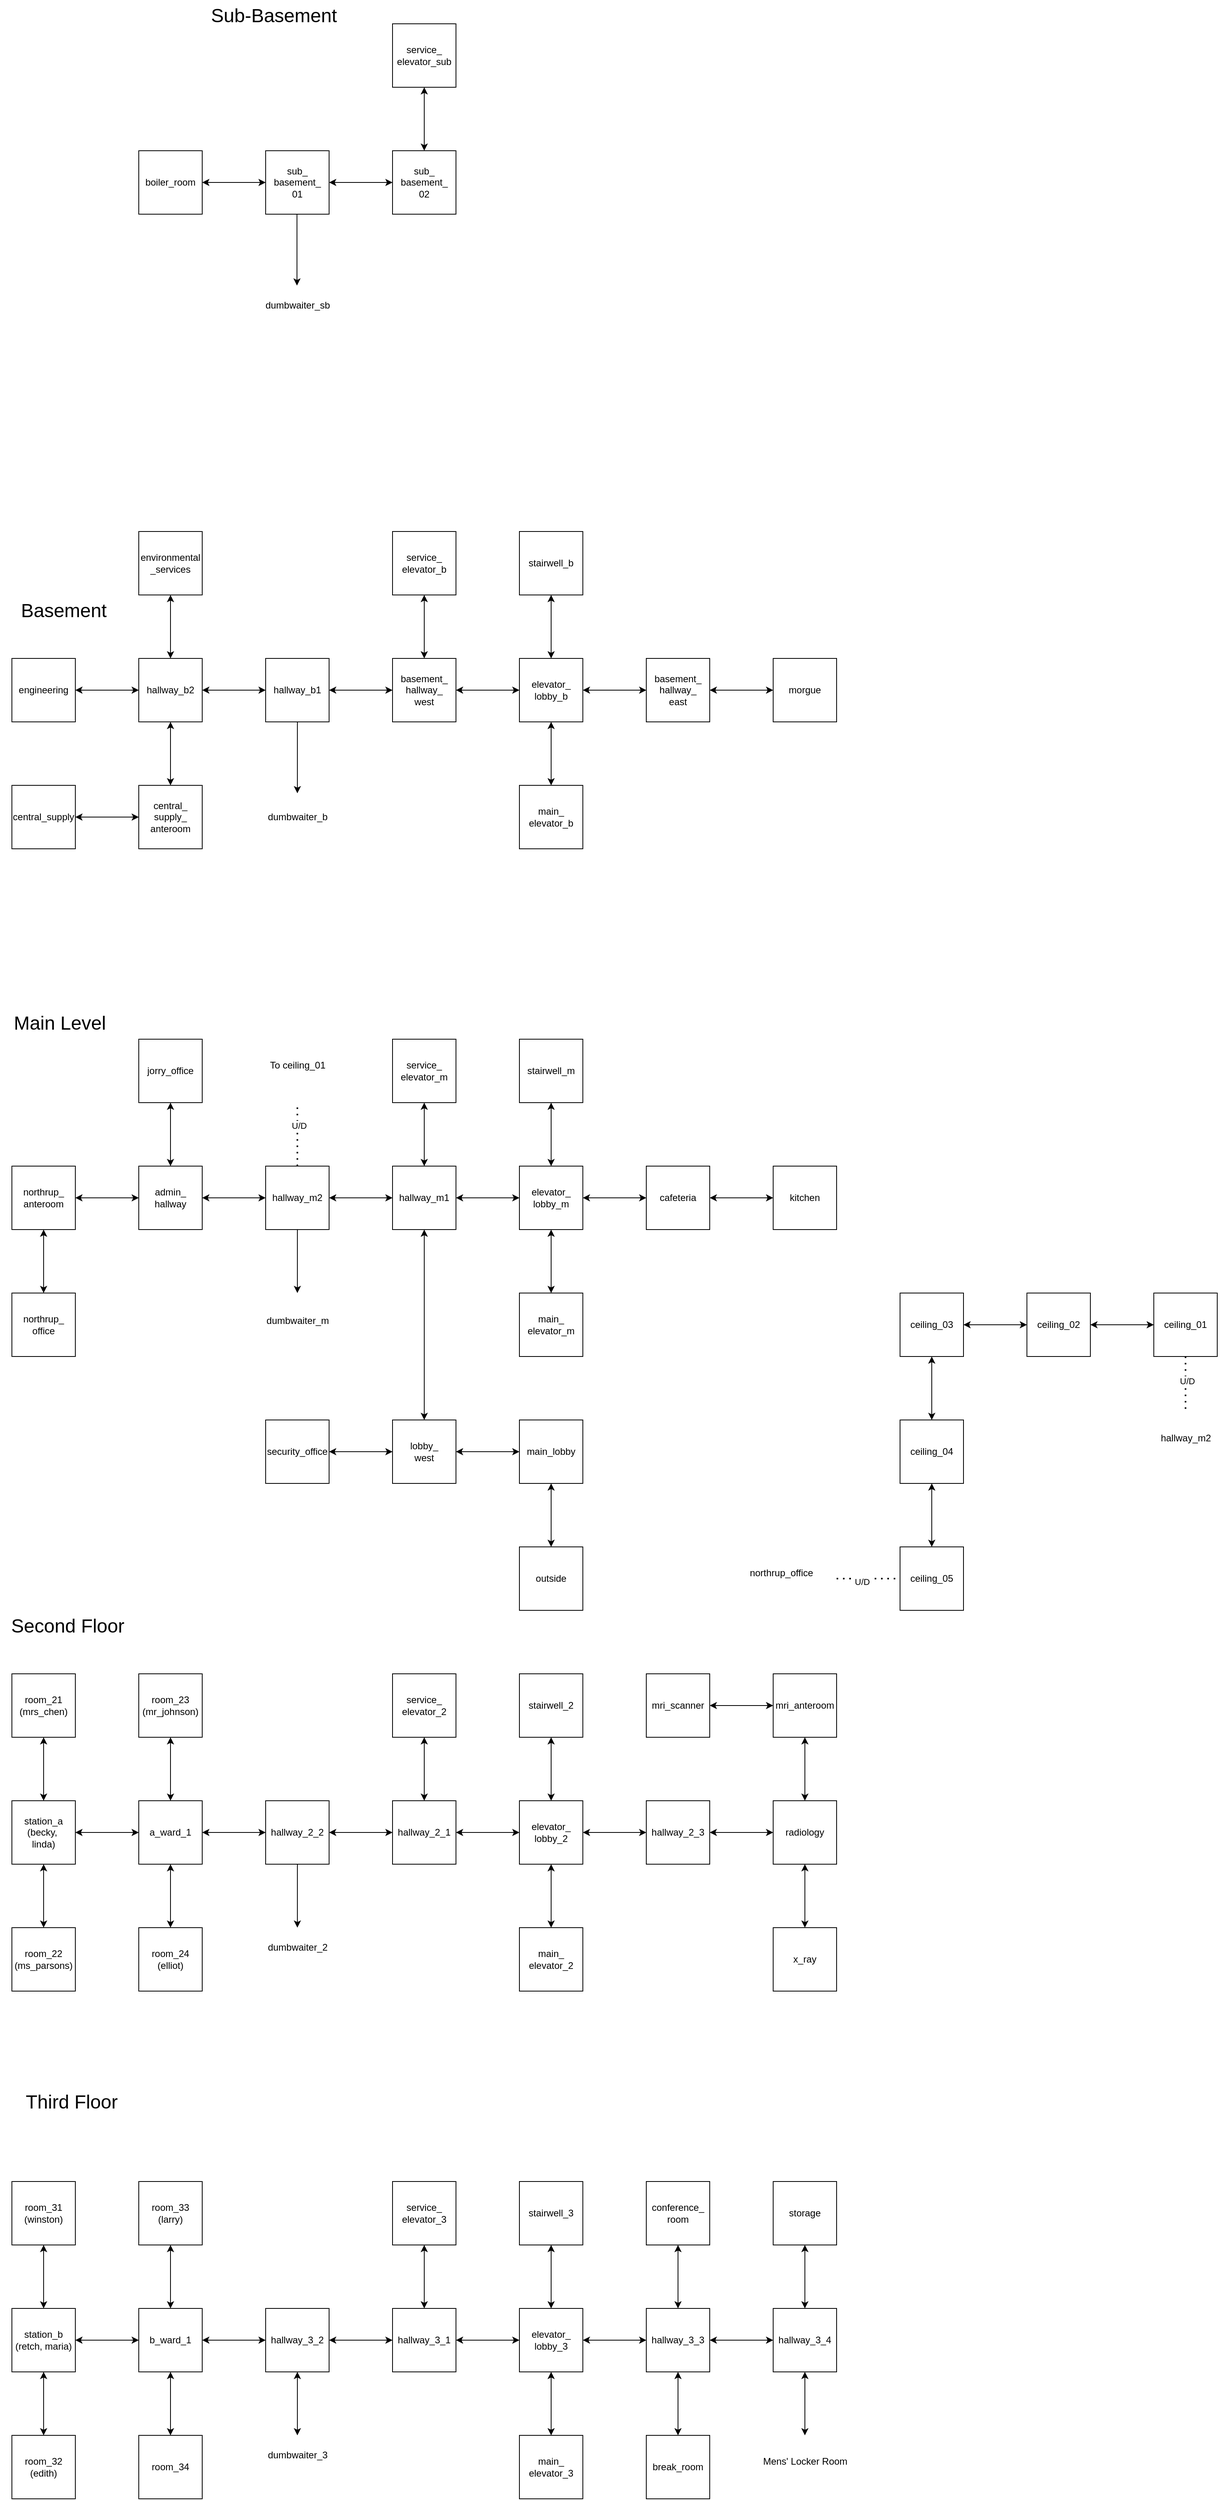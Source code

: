 <mxfile version="24.7.5">
  <diagram name="Page-1" id="ifslNYAoz_acobLtJExe">
    <mxGraphModel dx="2827" dy="3165" grid="1" gridSize="10" guides="1" tooltips="1" connect="1" arrows="1" fold="1" page="1" pageScale="1" pageWidth="1920" pageHeight="1200" math="0" shadow="0">
      <root>
        <mxCell id="0" />
        <mxCell id="1" parent="0" />
        <mxCell id="qfG-5sboeh_dWvt4FY1i-1" value="main_lobby" style="whiteSpace=wrap;html=1;aspect=fixed;" parent="1" vertex="1">
          <mxGeometry x="560" y="320" width="80" height="80" as="geometry" />
        </mxCell>
        <mxCell id="qfG-5sboeh_dWvt4FY1i-2" value="main_&lt;div&gt;elevator_m&lt;/div&gt;" style="whiteSpace=wrap;html=1;aspect=fixed;" parent="1" vertex="1">
          <mxGeometry x="560" y="160" width="80" height="80" as="geometry" />
        </mxCell>
        <mxCell id="qfG-5sboeh_dWvt4FY1i-6" value="lobby_&lt;div&gt;west&lt;/div&gt;" style="whiteSpace=wrap;html=1;aspect=fixed;" parent="1" vertex="1">
          <mxGeometry x="400" y="320" width="80" height="80" as="geometry" />
        </mxCell>
        <mxCell id="qfG-5sboeh_dWvt4FY1i-7" value="" style="endArrow=classic;startArrow=classic;html=1;rounded=0;exitX=1;exitY=0.5;exitDx=0;exitDy=0;entryX=0;entryY=0.5;entryDx=0;entryDy=0;" parent="1" source="qfG-5sboeh_dWvt4FY1i-6" target="qfG-5sboeh_dWvt4FY1i-1" edge="1">
          <mxGeometry width="50" height="50" relative="1" as="geometry">
            <mxPoint x="480" y="270" as="sourcePoint" />
            <mxPoint x="530" y="220" as="targetPoint" />
          </mxGeometry>
        </mxCell>
        <mxCell id="qfG-5sboeh_dWvt4FY1i-8" value="security_office" style="whiteSpace=wrap;html=1;aspect=fixed;" parent="1" vertex="1">
          <mxGeometry x="240" y="320" width="80" height="80" as="geometry" />
        </mxCell>
        <mxCell id="qfG-5sboeh_dWvt4FY1i-9" value="" style="endArrow=classic;startArrow=classic;html=1;rounded=0;exitX=1;exitY=0.5;exitDx=0;exitDy=0;entryX=0;entryY=0.5;entryDx=0;entryDy=0;" parent="1" source="qfG-5sboeh_dWvt4FY1i-8" target="qfG-5sboeh_dWvt4FY1i-6" edge="1">
          <mxGeometry width="50" height="50" relative="1" as="geometry">
            <mxPoint x="370" y="280" as="sourcePoint" />
            <mxPoint x="420" y="230" as="targetPoint" />
          </mxGeometry>
        </mxCell>
        <mxCell id="qfG-5sboeh_dWvt4FY1i-11" value="" style="endArrow=classic;startArrow=classic;html=1;rounded=0;entryX=0.5;entryY=1;entryDx=0;entryDy=0;exitX=0.5;exitY=0;exitDx=0;exitDy=0;" parent="1" source="qfG-5sboeh_dWvt4FY1i-6" edge="1">
          <mxGeometry width="50" height="50" relative="1" as="geometry">
            <mxPoint x="310" y="260" as="sourcePoint" />
            <mxPoint x="440" y="80" as="targetPoint" />
          </mxGeometry>
        </mxCell>
        <mxCell id="qfG-5sboeh_dWvt4FY1i-12" value="elevator_&lt;div&gt;lobby_m&lt;/div&gt;" style="whiteSpace=wrap;html=1;aspect=fixed;" parent="1" vertex="1">
          <mxGeometry x="560" width="80" height="80" as="geometry" />
        </mxCell>
        <mxCell id="qfG-5sboeh_dWvt4FY1i-13" value="" style="endArrow=classic;startArrow=classic;html=1;rounded=0;exitX=0.5;exitY=0;exitDx=0;exitDy=0;entryX=0.5;entryY=1;entryDx=0;entryDy=0;" parent="1" source="qfG-5sboeh_dWvt4FY1i-2" target="qfG-5sboeh_dWvt4FY1i-12" edge="1">
          <mxGeometry width="50" height="50" relative="1" as="geometry">
            <mxPoint x="710" y="130" as="sourcePoint" />
            <mxPoint x="760" y="80" as="targetPoint" />
          </mxGeometry>
        </mxCell>
        <mxCell id="qfG-5sboeh_dWvt4FY1i-14" value="" style="endArrow=classic;startArrow=classic;html=1;rounded=0;entryX=0;entryY=0.5;entryDx=0;entryDy=0;exitX=1;exitY=0.5;exitDx=0;exitDy=0;" parent="1" target="qfG-5sboeh_dWvt4FY1i-12" edge="1">
          <mxGeometry width="50" height="50" relative="1" as="geometry">
            <mxPoint x="480" y="40" as="sourcePoint" />
            <mxPoint x="530" y="100" as="targetPoint" />
          </mxGeometry>
        </mxCell>
        <mxCell id="qfG-5sboeh_dWvt4FY1i-15" value="hallway_m1" style="whiteSpace=wrap;html=1;aspect=fixed;" parent="1" vertex="1">
          <mxGeometry x="400" width="80" height="80" as="geometry" />
        </mxCell>
        <mxCell id="qfG-5sboeh_dWvt4FY1i-16" value="admin_&lt;div&gt;hallway&lt;/div&gt;" style="whiteSpace=wrap;html=1;aspect=fixed;" parent="1" vertex="1">
          <mxGeometry x="80" width="80" height="80" as="geometry" />
        </mxCell>
        <mxCell id="qfG-5sboeh_dWvt4FY1i-17" value="cafeteria" style="whiteSpace=wrap;html=1;aspect=fixed;" parent="1" vertex="1">
          <mxGeometry x="720" width="80" height="80" as="geometry" />
        </mxCell>
        <mxCell id="qfG-5sboeh_dWvt4FY1i-18" value="kitchen" style="whiteSpace=wrap;html=1;aspect=fixed;" parent="1" vertex="1">
          <mxGeometry x="880" width="80" height="80" as="geometry" />
        </mxCell>
        <mxCell id="qfG-5sboeh_dWvt4FY1i-19" value="service_&lt;div&gt;elevator_m&lt;/div&gt;" style="whiteSpace=wrap;html=1;aspect=fixed;" parent="1" vertex="1">
          <mxGeometry x="400" y="-160" width="80" height="80" as="geometry" />
        </mxCell>
        <mxCell id="qfG-5sboeh_dWvt4FY1i-20" value="" style="endArrow=classic;startArrow=classic;html=1;rounded=0;entryX=0.5;entryY=1;entryDx=0;entryDy=0;exitX=0.5;exitY=0;exitDx=0;exitDy=0;" parent="1" source="qfG-5sboeh_dWvt4FY1i-15" target="qfG-5sboeh_dWvt4FY1i-19" edge="1">
          <mxGeometry width="50" height="50" relative="1" as="geometry">
            <mxPoint x="370" as="sourcePoint" />
            <mxPoint x="420" y="-50" as="targetPoint" />
          </mxGeometry>
        </mxCell>
        <mxCell id="qfG-5sboeh_dWvt4FY1i-21" value="" style="endArrow=classic;startArrow=classic;html=1;rounded=0;exitX=1;exitY=0.5;exitDx=0;exitDy=0;entryX=0;entryY=0.5;entryDx=0;entryDy=0;" parent="1" source="qfG-5sboeh_dWvt4FY1i-12" target="qfG-5sboeh_dWvt4FY1i-17" edge="1">
          <mxGeometry width="50" height="50" relative="1" as="geometry">
            <mxPoint x="670" y="-40" as="sourcePoint" />
            <mxPoint x="720" y="-90" as="targetPoint" />
          </mxGeometry>
        </mxCell>
        <mxCell id="qfG-5sboeh_dWvt4FY1i-22" value="" style="endArrow=classic;startArrow=classic;html=1;rounded=0;exitX=1;exitY=0.5;exitDx=0;exitDy=0;entryX=0;entryY=0.5;entryDx=0;entryDy=0;" parent="1" source="qfG-5sboeh_dWvt4FY1i-17" target="qfG-5sboeh_dWvt4FY1i-18" edge="1">
          <mxGeometry width="50" height="50" relative="1" as="geometry">
            <mxPoint x="870" y="-50" as="sourcePoint" />
            <mxPoint x="920" y="-100" as="targetPoint" />
          </mxGeometry>
        </mxCell>
        <mxCell id="qfG-5sboeh_dWvt4FY1i-24" value="northrup_&lt;div&gt;office&lt;/div&gt;" style="whiteSpace=wrap;html=1;aspect=fixed;" parent="1" vertex="1">
          <mxGeometry x="-80" y="160" width="80" height="80" as="geometry" />
        </mxCell>
        <mxCell id="qfG-5sboeh_dWvt4FY1i-27" value="jorry_office" style="whiteSpace=wrap;html=1;aspect=fixed;" parent="1" vertex="1">
          <mxGeometry x="80" y="-160" width="80" height="80" as="geometry" />
        </mxCell>
        <mxCell id="qfG-5sboeh_dWvt4FY1i-28" value="" style="endArrow=classic;startArrow=classic;html=1;rounded=0;entryX=0.5;entryY=1;entryDx=0;entryDy=0;exitX=0.5;exitY=0;exitDx=0;exitDy=0;" parent="1" source="qfG-5sboeh_dWvt4FY1i-16" target="qfG-5sboeh_dWvt4FY1i-27" edge="1">
          <mxGeometry width="50" height="50" relative="1" as="geometry">
            <mxPoint x="30" as="sourcePoint" />
            <mxPoint x="80" y="-50" as="targetPoint" />
          </mxGeometry>
        </mxCell>
        <mxCell id="qfG-5sboeh_dWvt4FY1i-29" value="stairwell_m" style="whiteSpace=wrap;html=1;aspect=fixed;" parent="1" vertex="1">
          <mxGeometry x="560" y="-160" width="80" height="80" as="geometry" />
        </mxCell>
        <mxCell id="qfG-5sboeh_dWvt4FY1i-30" value="" style="endArrow=classic;startArrow=classic;html=1;rounded=0;exitX=0.5;exitY=0;exitDx=0;exitDy=0;entryX=0.5;entryY=1;entryDx=0;entryDy=0;" parent="1" source="qfG-5sboeh_dWvt4FY1i-12" target="qfG-5sboeh_dWvt4FY1i-29" edge="1">
          <mxGeometry width="50" height="50" relative="1" as="geometry">
            <mxPoint x="650" y="-40" as="sourcePoint" />
            <mxPoint x="700" y="-90" as="targetPoint" />
          </mxGeometry>
        </mxCell>
        <mxCell id="qfG-5sboeh_dWvt4FY1i-31" value="&lt;font style=&quot;font-size: 24px;&quot;&gt;Main Level&lt;/font&gt;" style="text;html=1;align=center;verticalAlign=middle;resizable=0;points=[];autosize=1;strokeColor=none;fillColor=none;" parent="1" vertex="1">
          <mxGeometry x="-90" y="-200" width="140" height="40" as="geometry" />
        </mxCell>
        <mxCell id="tPwMybB11Bxk-xAltd_m-1" value="main_&lt;div&gt;elevator_b&lt;/div&gt;" style="whiteSpace=wrap;html=1;aspect=fixed;" parent="1" vertex="1">
          <mxGeometry x="560" y="-480" width="80" height="80" as="geometry" />
        </mxCell>
        <mxCell id="tPwMybB11Bxk-xAltd_m-2" value="elevator_&lt;div&gt;lobby_b&lt;/div&gt;" style="whiteSpace=wrap;html=1;aspect=fixed;" parent="1" vertex="1">
          <mxGeometry x="560" y="-640" width="80" height="80" as="geometry" />
        </mxCell>
        <mxCell id="tPwMybB11Bxk-xAltd_m-3" value="" style="endArrow=classic;startArrow=classic;html=1;rounded=0;exitX=0.5;exitY=0;exitDx=0;exitDy=0;entryX=0.5;entryY=1;entryDx=0;entryDy=0;" parent="1" source="tPwMybB11Bxk-xAltd_m-1" target="tPwMybB11Bxk-xAltd_m-2" edge="1">
          <mxGeometry width="50" height="50" relative="1" as="geometry">
            <mxPoint x="720" y="-470" as="sourcePoint" />
            <mxPoint x="770" y="-520" as="targetPoint" />
          </mxGeometry>
        </mxCell>
        <mxCell id="tPwMybB11Bxk-xAltd_m-4" value="basement_&lt;div&gt;hallway_&lt;/div&gt;&lt;div&gt;east&lt;/div&gt;" style="whiteSpace=wrap;html=1;aspect=fixed;" parent="1" vertex="1">
          <mxGeometry x="720" y="-640" width="80" height="80" as="geometry" />
        </mxCell>
        <mxCell id="tPwMybB11Bxk-xAltd_m-5" value="basement_&lt;div&gt;hallway_&lt;/div&gt;&lt;div&gt;west&lt;/div&gt;" style="whiteSpace=wrap;html=1;aspect=fixed;" parent="1" vertex="1">
          <mxGeometry x="400" y="-640" width="80" height="80" as="geometry" />
        </mxCell>
        <mxCell id="tPwMybB11Bxk-xAltd_m-6" value="service_&lt;div&gt;elevator_b&lt;/div&gt;" style="whiteSpace=wrap;html=1;aspect=fixed;" parent="1" vertex="1">
          <mxGeometry x="400" y="-800" width="80" height="80" as="geometry" />
        </mxCell>
        <mxCell id="tPwMybB11Bxk-xAltd_m-7" value="" style="endArrow=classic;startArrow=classic;html=1;rounded=0;exitX=1;exitY=0.5;exitDx=0;exitDy=0;entryX=0;entryY=0.5;entryDx=0;entryDy=0;" parent="1" source="tPwMybB11Bxk-xAltd_m-2" target="tPwMybB11Bxk-xAltd_m-4" edge="1">
          <mxGeometry width="50" height="50" relative="1" as="geometry">
            <mxPoint x="720" y="-670" as="sourcePoint" />
            <mxPoint x="770" y="-720" as="targetPoint" />
          </mxGeometry>
        </mxCell>
        <mxCell id="tPwMybB11Bxk-xAltd_m-8" value="" style="endArrow=classic;startArrow=classic;html=1;rounded=0;entryX=0;entryY=0.5;entryDx=0;entryDy=0;exitX=1;exitY=0.5;exitDx=0;exitDy=0;" parent="1" source="tPwMybB11Bxk-xAltd_m-5" target="tPwMybB11Bxk-xAltd_m-2" edge="1">
          <mxGeometry width="50" height="50" relative="1" as="geometry">
            <mxPoint x="470" y="-490" as="sourcePoint" />
            <mxPoint x="520" y="-540" as="targetPoint" />
          </mxGeometry>
        </mxCell>
        <mxCell id="tPwMybB11Bxk-xAltd_m-9" value="" style="endArrow=classic;startArrow=classic;html=1;rounded=0;entryX=0.5;entryY=1;entryDx=0;entryDy=0;exitX=0.5;exitY=0;exitDx=0;exitDy=0;" parent="1" source="tPwMybB11Bxk-xAltd_m-5" target="tPwMybB11Bxk-xAltd_m-6" edge="1">
          <mxGeometry width="50" height="50" relative="1" as="geometry">
            <mxPoint x="350" y="-630" as="sourcePoint" />
            <mxPoint x="400" y="-680" as="targetPoint" />
          </mxGeometry>
        </mxCell>
        <mxCell id="tPwMybB11Bxk-xAltd_m-12" value="hallway_b2" style="whiteSpace=wrap;html=1;aspect=fixed;" parent="1" vertex="1">
          <mxGeometry x="80" y="-640" width="80" height="80" as="geometry" />
        </mxCell>
        <mxCell id="tPwMybB11Bxk-xAltd_m-15" value="engineering" style="whiteSpace=wrap;html=1;aspect=fixed;" parent="1" vertex="1">
          <mxGeometry x="-80" y="-640" width="80" height="80" as="geometry" />
        </mxCell>
        <mxCell id="tPwMybB11Bxk-xAltd_m-17" value="stairwell_b" style="whiteSpace=wrap;html=1;aspect=fixed;" parent="1" vertex="1">
          <mxGeometry x="560" y="-800" width="80" height="80" as="geometry" />
        </mxCell>
        <mxCell id="tPwMybB11Bxk-xAltd_m-18" value="" style="endArrow=classic;startArrow=classic;html=1;rounded=0;exitX=0.5;exitY=0;exitDx=0;exitDy=0;entryX=0.5;entryY=1;entryDx=0;entryDy=0;" parent="1" source="tPwMybB11Bxk-xAltd_m-2" target="tPwMybB11Bxk-xAltd_m-17" edge="1">
          <mxGeometry width="50" height="50" relative="1" as="geometry">
            <mxPoint x="680" y="-670" as="sourcePoint" />
            <mxPoint x="730" y="-720" as="targetPoint" />
          </mxGeometry>
        </mxCell>
        <mxCell id="tPwMybB11Bxk-xAltd_m-19" value="hallway_m2" style="whiteSpace=wrap;html=1;aspect=fixed;" parent="1" vertex="1">
          <mxGeometry x="240" width="80" height="80" as="geometry" />
        </mxCell>
        <mxCell id="tPwMybB11Bxk-xAltd_m-20" value="" style="endArrow=classic;startArrow=classic;html=1;rounded=0;exitX=1;exitY=0.5;exitDx=0;exitDy=0;entryX=0;entryY=0.5;entryDx=0;entryDy=0;" parent="1" source="qfG-5sboeh_dWvt4FY1i-16" target="tPwMybB11Bxk-xAltd_m-19" edge="1">
          <mxGeometry width="50" height="50" relative="1" as="geometry">
            <mxPoint x="220" y="-110" as="sourcePoint" />
            <mxPoint x="270" y="-160" as="targetPoint" />
          </mxGeometry>
        </mxCell>
        <mxCell id="tPwMybB11Bxk-xAltd_m-21" value="" style="endArrow=classic;startArrow=classic;html=1;rounded=0;exitX=1;exitY=0.5;exitDx=0;exitDy=0;entryX=0;entryY=0.5;entryDx=0;entryDy=0;" parent="1" source="tPwMybB11Bxk-xAltd_m-19" target="qfG-5sboeh_dWvt4FY1i-15" edge="1">
          <mxGeometry width="50" height="50" relative="1" as="geometry">
            <mxPoint x="330" y="-230" as="sourcePoint" />
            <mxPoint x="380" y="-280" as="targetPoint" />
          </mxGeometry>
        </mxCell>
        <mxCell id="tPwMybB11Bxk-xAltd_m-23" value="hallway_b1" style="whiteSpace=wrap;html=1;aspect=fixed;" parent="1" vertex="1">
          <mxGeometry x="240" y="-640" width="80" height="80" as="geometry" />
        </mxCell>
        <mxCell id="tPwMybB11Bxk-xAltd_m-24" value="" style="endArrow=classic;startArrow=classic;html=1;rounded=0;entryX=0;entryY=0.5;entryDx=0;entryDy=0;exitX=1;exitY=0.5;exitDx=0;exitDy=0;" parent="1" source="tPwMybB11Bxk-xAltd_m-23" target="tPwMybB11Bxk-xAltd_m-5" edge="1">
          <mxGeometry width="50" height="50" relative="1" as="geometry">
            <mxPoint x="320" y="-460" as="sourcePoint" />
            <mxPoint x="370" y="-510" as="targetPoint" />
          </mxGeometry>
        </mxCell>
        <mxCell id="tPwMybB11Bxk-xAltd_m-25" value="" style="endArrow=classic;startArrow=classic;html=1;rounded=0;exitX=1;exitY=0.5;exitDx=0;exitDy=0;entryX=0;entryY=0.5;entryDx=0;entryDy=0;" parent="1" source="tPwMybB11Bxk-xAltd_m-12" target="tPwMybB11Bxk-xAltd_m-23" edge="1">
          <mxGeometry width="50" height="50" relative="1" as="geometry">
            <mxPoint x="210" y="-680" as="sourcePoint" />
            <mxPoint x="260" y="-730" as="targetPoint" />
          </mxGeometry>
        </mxCell>
        <mxCell id="tPwMybB11Bxk-xAltd_m-27" value="dumbwaiter_m" style="text;html=1;align=center;verticalAlign=middle;resizable=0;points=[];autosize=1;strokeColor=none;fillColor=none;" parent="1" vertex="1">
          <mxGeometry x="225" y="180" width="110" height="30" as="geometry" />
        </mxCell>
        <mxCell id="tPwMybB11Bxk-xAltd_m-29" value="dumbwaiter_b" style="text;html=1;align=center;verticalAlign=middle;resizable=0;points=[];autosize=1;strokeColor=none;fillColor=none;" parent="1" vertex="1">
          <mxGeometry x="225" y="-455" width="110" height="30" as="geometry" />
        </mxCell>
        <mxCell id="tPwMybB11Bxk-xAltd_m-30" value="morgue" style="whiteSpace=wrap;html=1;aspect=fixed;" parent="1" vertex="1">
          <mxGeometry x="880" y="-640" width="80" height="80" as="geometry" />
        </mxCell>
        <mxCell id="tPwMybB11Bxk-xAltd_m-31" value="" style="endArrow=classic;startArrow=classic;html=1;rounded=0;exitX=1;exitY=0.5;exitDx=0;exitDy=0;entryX=0;entryY=0.5;entryDx=0;entryDy=0;" parent="1" source="tPwMybB11Bxk-xAltd_m-4" target="tPwMybB11Bxk-xAltd_m-30" edge="1">
          <mxGeometry width="50" height="50" relative="1" as="geometry">
            <mxPoint x="890" y="-740" as="sourcePoint" />
            <mxPoint x="870" y="-600" as="targetPoint" />
          </mxGeometry>
        </mxCell>
        <mxCell id="tPwMybB11Bxk-xAltd_m-32" value="&lt;font style=&quot;font-size: 24px;&quot;&gt;Basement&lt;/font&gt;" style="text;html=1;align=center;verticalAlign=middle;resizable=0;points=[];autosize=1;strokeColor=none;fillColor=none;" parent="1" vertex="1">
          <mxGeometry x="-80" y="-720" width="130" height="40" as="geometry" />
        </mxCell>
        <mxCell id="tPwMybB11Bxk-xAltd_m-33" value="main_&lt;div&gt;elevator_2&lt;/div&gt;" style="whiteSpace=wrap;html=1;aspect=fixed;" parent="1" vertex="1">
          <mxGeometry x="560" y="960" width="80" height="80" as="geometry" />
        </mxCell>
        <mxCell id="tPwMybB11Bxk-xAltd_m-34" value="elevator_&lt;div&gt;lobby_2&lt;/div&gt;" style="whiteSpace=wrap;html=1;aspect=fixed;" parent="1" vertex="1">
          <mxGeometry x="560" y="800" width="80" height="80" as="geometry" />
        </mxCell>
        <mxCell id="tPwMybB11Bxk-xAltd_m-35" value="" style="endArrow=classic;startArrow=classic;html=1;rounded=0;exitX=0.5;exitY=0;exitDx=0;exitDy=0;entryX=0.5;entryY=1;entryDx=0;entryDy=0;" parent="1" source="tPwMybB11Bxk-xAltd_m-33" target="tPwMybB11Bxk-xAltd_m-34" edge="1">
          <mxGeometry width="50" height="50" relative="1" as="geometry">
            <mxPoint x="720" y="970" as="sourcePoint" />
            <mxPoint x="770" y="920" as="targetPoint" />
          </mxGeometry>
        </mxCell>
        <mxCell id="tPwMybB11Bxk-xAltd_m-36" value="stairwell_2" style="whiteSpace=wrap;html=1;aspect=fixed;" parent="1" vertex="1">
          <mxGeometry x="560" y="640" width="80" height="80" as="geometry" />
        </mxCell>
        <mxCell id="tPwMybB11Bxk-xAltd_m-37" value="" style="endArrow=classic;startArrow=classic;html=1;rounded=0;exitX=0.5;exitY=0;exitDx=0;exitDy=0;entryX=0.5;entryY=1;entryDx=0;entryDy=0;" parent="1" source="tPwMybB11Bxk-xAltd_m-34" target="tPwMybB11Bxk-xAltd_m-36" edge="1">
          <mxGeometry width="50" height="50" relative="1" as="geometry">
            <mxPoint x="680" y="770" as="sourcePoint" />
            <mxPoint x="730" y="720" as="targetPoint" />
          </mxGeometry>
        </mxCell>
        <mxCell id="tPwMybB11Bxk-xAltd_m-38" value="hallway_2_1" style="whiteSpace=wrap;html=1;aspect=fixed;" parent="1" vertex="1">
          <mxGeometry x="400" y="800" width="80" height="80" as="geometry" />
        </mxCell>
        <mxCell id="tPwMybB11Bxk-xAltd_m-39" value="service_&lt;div&gt;elevator_2&lt;/div&gt;" style="whiteSpace=wrap;html=1;aspect=fixed;" parent="1" vertex="1">
          <mxGeometry x="400" y="640" width="80" height="80" as="geometry" />
        </mxCell>
        <mxCell id="tPwMybB11Bxk-xAltd_m-40" value="" style="endArrow=classic;startArrow=classic;html=1;rounded=0;entryX=0;entryY=0.5;entryDx=0;entryDy=0;exitX=1;exitY=0.5;exitDx=0;exitDy=0;" parent="1" source="tPwMybB11Bxk-xAltd_m-38" target="tPwMybB11Bxk-xAltd_m-34" edge="1">
          <mxGeometry width="50" height="50" relative="1" as="geometry">
            <mxPoint x="450" y="970" as="sourcePoint" />
            <mxPoint x="500" y="920" as="targetPoint" />
          </mxGeometry>
        </mxCell>
        <mxCell id="tPwMybB11Bxk-xAltd_m-41" value="" style="endArrow=classic;startArrow=classic;html=1;rounded=0;entryX=0.5;entryY=1;entryDx=0;entryDy=0;exitX=0.5;exitY=0;exitDx=0;exitDy=0;" parent="1" source="tPwMybB11Bxk-xAltd_m-38" target="tPwMybB11Bxk-xAltd_m-39" edge="1">
          <mxGeometry width="50" height="50" relative="1" as="geometry">
            <mxPoint x="310" y="830" as="sourcePoint" />
            <mxPoint x="360" y="780" as="targetPoint" />
          </mxGeometry>
        </mxCell>
        <mxCell id="tPwMybB11Bxk-xAltd_m-42" value="hallway_2_2" style="whiteSpace=wrap;html=1;aspect=fixed;" parent="1" vertex="1">
          <mxGeometry x="240" y="800" width="80" height="80" as="geometry" />
        </mxCell>
        <mxCell id="tPwMybB11Bxk-xAltd_m-43" value="" style="endArrow=classic;startArrow=classic;html=1;rounded=0;exitX=1;exitY=0.5;exitDx=0;exitDy=0;entryX=0;entryY=0.5;entryDx=0;entryDy=0;" parent="1" source="tPwMybB11Bxk-xAltd_m-42" target="tPwMybB11Bxk-xAltd_m-38" edge="1">
          <mxGeometry width="50" height="50" relative="1" as="geometry">
            <mxPoint x="290" y="690" as="sourcePoint" />
            <mxPoint x="340" y="640" as="targetPoint" />
          </mxGeometry>
        </mxCell>
        <mxCell id="tPwMybB11Bxk-xAltd_m-44" value="dumbwaiter_2" style="text;html=1;align=center;verticalAlign=middle;resizable=0;points=[];autosize=1;strokeColor=none;fillColor=none;" parent="1" vertex="1">
          <mxGeometry x="225" y="970" width="110" height="30" as="geometry" />
        </mxCell>
        <mxCell id="tPwMybB11Bxk-xAltd_m-47" value="&lt;font style=&quot;font-size: 24px;&quot;&gt;Second Floor&lt;/font&gt;" style="text;html=1;align=center;verticalAlign=middle;resizable=0;points=[];autosize=1;strokeColor=none;fillColor=none;" parent="1" vertex="1">
          <mxGeometry x="-95" y="560" width="170" height="40" as="geometry" />
        </mxCell>
        <mxCell id="tPwMybB11Bxk-xAltd_m-48" value="main_&lt;div&gt;elevator_3&lt;/div&gt;" style="whiteSpace=wrap;html=1;aspect=fixed;" parent="1" vertex="1">
          <mxGeometry x="560" y="1600" width="80" height="80" as="geometry" />
        </mxCell>
        <mxCell id="tPwMybB11Bxk-xAltd_m-49" value="elevator_&lt;div&gt;lobby_3&lt;/div&gt;" style="whiteSpace=wrap;html=1;aspect=fixed;" parent="1" vertex="1">
          <mxGeometry x="560" y="1440" width="80" height="80" as="geometry" />
        </mxCell>
        <mxCell id="tPwMybB11Bxk-xAltd_m-50" value="" style="endArrow=classic;startArrow=classic;html=1;rounded=0;exitX=0.5;exitY=0;exitDx=0;exitDy=0;entryX=0.5;entryY=1;entryDx=0;entryDy=0;" parent="1" source="tPwMybB11Bxk-xAltd_m-48" target="tPwMybB11Bxk-xAltd_m-49" edge="1">
          <mxGeometry width="50" height="50" relative="1" as="geometry">
            <mxPoint x="720" y="1610" as="sourcePoint" />
            <mxPoint x="770" y="1560" as="targetPoint" />
          </mxGeometry>
        </mxCell>
        <mxCell id="tPwMybB11Bxk-xAltd_m-51" value="stairwell_3" style="whiteSpace=wrap;html=1;aspect=fixed;" parent="1" vertex="1">
          <mxGeometry x="560" y="1280" width="80" height="80" as="geometry" />
        </mxCell>
        <mxCell id="tPwMybB11Bxk-xAltd_m-52" value="" style="endArrow=classic;startArrow=classic;html=1;rounded=0;exitX=0.5;exitY=0;exitDx=0;exitDy=0;entryX=0.5;entryY=1;entryDx=0;entryDy=0;" parent="1" source="tPwMybB11Bxk-xAltd_m-49" target="tPwMybB11Bxk-xAltd_m-51" edge="1">
          <mxGeometry width="50" height="50" relative="1" as="geometry">
            <mxPoint x="680" y="1410" as="sourcePoint" />
            <mxPoint x="730" y="1360" as="targetPoint" />
          </mxGeometry>
        </mxCell>
        <mxCell id="tPwMybB11Bxk-xAltd_m-53" value="hallway_3_1" style="whiteSpace=wrap;html=1;aspect=fixed;" parent="1" vertex="1">
          <mxGeometry x="400" y="1440" width="80" height="80" as="geometry" />
        </mxCell>
        <mxCell id="tPwMybB11Bxk-xAltd_m-54" value="service_&lt;div&gt;elevator_3&lt;/div&gt;" style="whiteSpace=wrap;html=1;aspect=fixed;" parent="1" vertex="1">
          <mxGeometry x="400" y="1280" width="80" height="80" as="geometry" />
        </mxCell>
        <mxCell id="tPwMybB11Bxk-xAltd_m-55" value="" style="endArrow=classic;startArrow=classic;html=1;rounded=0;entryX=0;entryY=0.5;entryDx=0;entryDy=0;exitX=1;exitY=0.5;exitDx=0;exitDy=0;" parent="1" source="tPwMybB11Bxk-xAltd_m-53" target="tPwMybB11Bxk-xAltd_m-49" edge="1">
          <mxGeometry width="50" height="50" relative="1" as="geometry">
            <mxPoint x="450" y="1610" as="sourcePoint" />
            <mxPoint x="500" y="1560" as="targetPoint" />
          </mxGeometry>
        </mxCell>
        <mxCell id="tPwMybB11Bxk-xAltd_m-56" value="" style="endArrow=classic;startArrow=classic;html=1;rounded=0;entryX=0.5;entryY=1;entryDx=0;entryDy=0;exitX=0.5;exitY=0;exitDx=0;exitDy=0;" parent="1" source="tPwMybB11Bxk-xAltd_m-53" target="tPwMybB11Bxk-xAltd_m-54" edge="1">
          <mxGeometry width="50" height="50" relative="1" as="geometry">
            <mxPoint x="310" y="1470" as="sourcePoint" />
            <mxPoint x="360" y="1420" as="targetPoint" />
          </mxGeometry>
        </mxCell>
        <mxCell id="tPwMybB11Bxk-xAltd_m-57" value="hallway_3_2" style="whiteSpace=wrap;html=1;aspect=fixed;" parent="1" vertex="1">
          <mxGeometry x="240" y="1440" width="80" height="80" as="geometry" />
        </mxCell>
        <mxCell id="tPwMybB11Bxk-xAltd_m-58" value="" style="endArrow=classic;startArrow=classic;html=1;rounded=0;exitX=1;exitY=0.5;exitDx=0;exitDy=0;entryX=0;entryY=0.5;entryDx=0;entryDy=0;" parent="1" source="tPwMybB11Bxk-xAltd_m-57" target="tPwMybB11Bxk-xAltd_m-53" edge="1">
          <mxGeometry width="50" height="50" relative="1" as="geometry">
            <mxPoint x="290" y="1330" as="sourcePoint" />
            <mxPoint x="340" y="1280" as="targetPoint" />
          </mxGeometry>
        </mxCell>
        <mxCell id="tPwMybB11Bxk-xAltd_m-61" value="&lt;font style=&quot;font-size: 24px;&quot;&gt;Third Floor&lt;/font&gt;" style="text;html=1;align=center;verticalAlign=middle;resizable=0;points=[];autosize=1;strokeColor=none;fillColor=none;" parent="1" vertex="1">
          <mxGeometry x="-75" y="1160" width="140" height="40" as="geometry" />
        </mxCell>
        <mxCell id="asU1JeA8CYxMuC0H8y0G-1" value="" style="endArrow=classic;html=1;rounded=0;exitX=0.5;exitY=1;exitDx=0;exitDy=0;" parent="1" source="tPwMybB11Bxk-xAltd_m-23" edge="1">
          <mxGeometry width="50" height="50" relative="1" as="geometry">
            <mxPoint x="300" y="-480" as="sourcePoint" />
            <mxPoint x="280" y="-470" as="targetPoint" />
          </mxGeometry>
        </mxCell>
        <mxCell id="asU1JeA8CYxMuC0H8y0G-2" value="" style="endArrow=classic;html=1;rounded=0;exitX=0.5;exitY=1;exitDx=0;exitDy=0;" parent="1" source="tPwMybB11Bxk-xAltd_m-19" edge="1">
          <mxGeometry width="50" height="50" relative="1" as="geometry">
            <mxPoint x="290" y="140" as="sourcePoint" />
            <mxPoint x="280" y="160" as="targetPoint" />
          </mxGeometry>
        </mxCell>
        <mxCell id="asU1JeA8CYxMuC0H8y0G-3" value="" style="endArrow=classic;html=1;rounded=0;exitX=0.5;exitY=1;exitDx=0;exitDy=0;" parent="1" source="tPwMybB11Bxk-xAltd_m-42" edge="1">
          <mxGeometry width="50" height="50" relative="1" as="geometry">
            <mxPoint x="330" y="950" as="sourcePoint" />
            <mxPoint x="280" y="960" as="targetPoint" />
          </mxGeometry>
        </mxCell>
        <mxCell id="asU1JeA8CYxMuC0H8y0G-6" value="sub_&lt;div&gt;basement_&lt;/div&gt;&lt;div&gt;01&lt;/div&gt;" style="whiteSpace=wrap;html=1;aspect=fixed;" parent="1" vertex="1">
          <mxGeometry x="240" y="-1280" width="80" height="80" as="geometry" />
        </mxCell>
        <mxCell id="asU1JeA8CYxMuC0H8y0G-9" value="central_&lt;div&gt;supply_&lt;/div&gt;&lt;div&gt;anteroom&lt;/div&gt;" style="whiteSpace=wrap;html=1;aspect=fixed;" parent="1" vertex="1">
          <mxGeometry x="80" y="-480" width="80" height="80" as="geometry" />
        </mxCell>
        <mxCell id="asU1JeA8CYxMuC0H8y0G-11" value="central_supply" style="whiteSpace=wrap;html=1;aspect=fixed;" parent="1" vertex="1">
          <mxGeometry x="-80" y="-480" width="80" height="80" as="geometry" />
        </mxCell>
        <mxCell id="asU1JeA8CYxMuC0H8y0G-12" value="sub_&lt;div&gt;basement_&lt;/div&gt;&lt;div&gt;02&lt;/div&gt;" style="whiteSpace=wrap;html=1;aspect=fixed;" parent="1" vertex="1">
          <mxGeometry x="400" y="-1280" width="80" height="80" as="geometry" />
        </mxCell>
        <mxCell id="asU1JeA8CYxMuC0H8y0G-14" value="service_&lt;div&gt;elevator_sub&lt;/div&gt;" style="whiteSpace=wrap;html=1;aspect=fixed;" parent="1" vertex="1">
          <mxGeometry x="400" y="-1440" width="80" height="80" as="geometry" />
        </mxCell>
        <mxCell id="asU1JeA8CYxMuC0H8y0G-15" value="" style="endArrow=classic;startArrow=classic;html=1;rounded=0;exitX=0.5;exitY=0;exitDx=0;exitDy=0;entryX=0.5;entryY=1;entryDx=0;entryDy=0;" parent="1" source="asU1JeA8CYxMuC0H8y0G-12" target="asU1JeA8CYxMuC0H8y0G-14" edge="1">
          <mxGeometry width="50" height="50" relative="1" as="geometry">
            <mxPoint x="490" y="-1300" as="sourcePoint" />
            <mxPoint x="540" y="-1350" as="targetPoint" />
          </mxGeometry>
        </mxCell>
        <mxCell id="asU1JeA8CYxMuC0H8y0G-20" value="&lt;font style=&quot;font-size: 24px;&quot;&gt;Sub-Basement&lt;/font&gt;" style="text;html=1;align=center;verticalAlign=middle;resizable=0;points=[];autosize=1;strokeColor=none;fillColor=none;" parent="1" vertex="1">
          <mxGeometry x="160" y="-1470" width="180" height="40" as="geometry" />
        </mxCell>
        <mxCell id="mr-Dp4IAB0k9WiGIZRGf-1" value="" style="endArrow=classic;startArrow=classic;html=1;rounded=0;exitX=1;exitY=0.5;exitDx=0;exitDy=0;entryX=0;entryY=0.5;entryDx=0;entryDy=0;" parent="1" source="tPwMybB11Bxk-xAltd_m-15" target="tPwMybB11Bxk-xAltd_m-12" edge="1">
          <mxGeometry width="50" height="50" relative="1" as="geometry">
            <mxPoint x="130" y="-750" as="sourcePoint" />
            <mxPoint x="180" y="-800" as="targetPoint" />
          </mxGeometry>
        </mxCell>
        <mxCell id="mr-Dp4IAB0k9WiGIZRGf-2" value="" style="endArrow=classic;startArrow=classic;html=1;rounded=0;exitX=0.5;exitY=1;exitDx=0;exitDy=0;entryX=0.5;entryY=0;entryDx=0;entryDy=0;" parent="1" source="tPwMybB11Bxk-xAltd_m-12" target="asU1JeA8CYxMuC0H8y0G-9" edge="1">
          <mxGeometry width="50" height="50" relative="1" as="geometry">
            <mxPoint x="180" y="-500" as="sourcePoint" />
            <mxPoint x="230" y="-550" as="targetPoint" />
          </mxGeometry>
        </mxCell>
        <mxCell id="mr-Dp4IAB0k9WiGIZRGf-3" value="" style="endArrow=classic;startArrow=classic;html=1;rounded=0;entryX=0;entryY=0.5;entryDx=0;entryDy=0;exitX=1;exitY=0.5;exitDx=0;exitDy=0;" parent="1" source="asU1JeA8CYxMuC0H8y0G-11" target="asU1JeA8CYxMuC0H8y0G-9" edge="1">
          <mxGeometry width="50" height="50" relative="1" as="geometry">
            <mxPoint y="-310" as="sourcePoint" />
            <mxPoint x="50" y="-360" as="targetPoint" />
          </mxGeometry>
        </mxCell>
        <mxCell id="oefkJ1ysLZ4ZXrgewn-d-1" value="environmental&lt;div&gt;_services&lt;/div&gt;" style="whiteSpace=wrap;html=1;aspect=fixed;" parent="1" vertex="1">
          <mxGeometry x="80" y="-800" width="80" height="80" as="geometry" />
        </mxCell>
        <mxCell id="oefkJ1ysLZ4ZXrgewn-d-2" value="" style="endArrow=classic;startArrow=classic;html=1;rounded=0;exitX=0.5;exitY=0;exitDx=0;exitDy=0;entryX=0.5;entryY=1;entryDx=0;entryDy=0;" parent="1" source="tPwMybB11Bxk-xAltd_m-12" target="oefkJ1ysLZ4ZXrgewn-d-1" edge="1">
          <mxGeometry width="50" height="50" relative="1" as="geometry">
            <mxPoint x="210" y="-670" as="sourcePoint" />
            <mxPoint x="260" y="-720" as="targetPoint" />
          </mxGeometry>
        </mxCell>
        <mxCell id="m0VisecSbKJMhGRfjAx6-1" value="northrup_&lt;div&gt;anteroom&lt;/div&gt;" style="whiteSpace=wrap;html=1;aspect=fixed;" parent="1" vertex="1">
          <mxGeometry x="-80" width="80" height="80" as="geometry" />
        </mxCell>
        <mxCell id="m0VisecSbKJMhGRfjAx6-2" value="" style="endArrow=classic;startArrow=classic;html=1;rounded=0;exitX=1;exitY=0.5;exitDx=0;exitDy=0;entryX=0;entryY=0.5;entryDx=0;entryDy=0;" parent="1" source="m0VisecSbKJMhGRfjAx6-1" target="qfG-5sboeh_dWvt4FY1i-16" edge="1">
          <mxGeometry width="50" height="50" relative="1" as="geometry">
            <mxPoint y="-20" as="sourcePoint" />
            <mxPoint x="50" y="-70" as="targetPoint" />
          </mxGeometry>
        </mxCell>
        <mxCell id="m0VisecSbKJMhGRfjAx6-3" value="" style="endArrow=classic;startArrow=classic;html=1;rounded=0;exitX=0.5;exitY=0;exitDx=0;exitDy=0;entryX=0.5;entryY=1;entryDx=0;entryDy=0;" parent="1" source="qfG-5sboeh_dWvt4FY1i-24" target="m0VisecSbKJMhGRfjAx6-1" edge="1">
          <mxGeometry width="50" height="50" relative="1" as="geometry">
            <mxPoint x="40" y="150" as="sourcePoint" />
            <mxPoint x="90" y="100" as="targetPoint" />
          </mxGeometry>
        </mxCell>
        <mxCell id="Ro30wuysqxpOcJ6ZnLPi-1" value="hallway_2_3" style="whiteSpace=wrap;html=1;aspect=fixed;" parent="1" vertex="1">
          <mxGeometry x="720" y="800" width="80" height="80" as="geometry" />
        </mxCell>
        <mxCell id="Ro30wuysqxpOcJ6ZnLPi-2" value="" style="endArrow=classic;startArrow=classic;html=1;rounded=0;exitX=1;exitY=0.5;exitDx=0;exitDy=0;entryX=0;entryY=0.5;entryDx=0;entryDy=0;" parent="1" source="tPwMybB11Bxk-xAltd_m-34" target="Ro30wuysqxpOcJ6ZnLPi-1" edge="1">
          <mxGeometry width="50" height="50" relative="1" as="geometry">
            <mxPoint x="700" y="740" as="sourcePoint" />
            <mxPoint x="750" y="690" as="targetPoint" />
          </mxGeometry>
        </mxCell>
        <mxCell id="Ro30wuysqxpOcJ6ZnLPi-3" value="radiology" style="whiteSpace=wrap;html=1;aspect=fixed;" parent="1" vertex="1">
          <mxGeometry x="880" y="800" width="80" height="80" as="geometry" />
        </mxCell>
        <mxCell id="Ro30wuysqxpOcJ6ZnLPi-4" value="" style="endArrow=classic;startArrow=classic;html=1;rounded=0;exitX=1;exitY=0.5;exitDx=0;exitDy=0;entryX=0;entryY=0.5;entryDx=0;entryDy=0;" parent="1" source="Ro30wuysqxpOcJ6ZnLPi-1" target="Ro30wuysqxpOcJ6ZnLPi-3" edge="1">
          <mxGeometry width="50" height="50" relative="1" as="geometry">
            <mxPoint x="870" y="770" as="sourcePoint" />
            <mxPoint x="920" y="720" as="targetPoint" />
          </mxGeometry>
        </mxCell>
        <mxCell id="Ro30wuysqxpOcJ6ZnLPi-5" value="x_ray" style="whiteSpace=wrap;html=1;aspect=fixed;" parent="1" vertex="1">
          <mxGeometry x="880" y="960" width="80" height="80" as="geometry" />
        </mxCell>
        <mxCell id="Ro30wuysqxpOcJ6ZnLPi-6" value="" style="endArrow=classic;startArrow=classic;html=1;rounded=0;entryX=0.5;entryY=1;entryDx=0;entryDy=0;exitX=0.5;exitY=0;exitDx=0;exitDy=0;" parent="1" source="Ro30wuysqxpOcJ6ZnLPi-5" target="Ro30wuysqxpOcJ6ZnLPi-3" edge="1">
          <mxGeometry width="50" height="50" relative="1" as="geometry">
            <mxPoint x="840" y="950" as="sourcePoint" />
            <mxPoint x="890" y="900" as="targetPoint" />
          </mxGeometry>
        </mxCell>
        <mxCell id="Ro30wuysqxpOcJ6ZnLPi-7" value="mri_anteroom" style="whiteSpace=wrap;html=1;aspect=fixed;" parent="1" vertex="1">
          <mxGeometry x="880" y="640" width="80" height="80" as="geometry" />
        </mxCell>
        <mxCell id="Ro30wuysqxpOcJ6ZnLPi-8" value="mri_scanner" style="whiteSpace=wrap;html=1;aspect=fixed;" parent="1" vertex="1">
          <mxGeometry x="720" y="640" width="80" height="80" as="geometry" />
        </mxCell>
        <mxCell id="Ro30wuysqxpOcJ6ZnLPi-10" value="" style="endArrow=classic;startArrow=classic;html=1;rounded=0;entryX=0.5;entryY=1;entryDx=0;entryDy=0;exitX=0.5;exitY=0;exitDx=0;exitDy=0;" parent="1" source="Ro30wuysqxpOcJ6ZnLPi-3" target="Ro30wuysqxpOcJ6ZnLPi-7" edge="1">
          <mxGeometry width="50" height="50" relative="1" as="geometry">
            <mxPoint x="850" y="790" as="sourcePoint" />
            <mxPoint x="900" y="740" as="targetPoint" />
          </mxGeometry>
        </mxCell>
        <mxCell id="Wa4HmB7pNGT4p0sFPQ5S-1" value="a_ward_1" style="whiteSpace=wrap;html=1;aspect=fixed;" parent="1" vertex="1">
          <mxGeometry x="80" y="800" width="80" height="80" as="geometry" />
        </mxCell>
        <mxCell id="Wa4HmB7pNGT4p0sFPQ5S-2" value="" style="endArrow=classic;startArrow=classic;html=1;rounded=0;exitX=1;exitY=0.5;exitDx=0;exitDy=0;entryX=0;entryY=0.5;entryDx=0;entryDy=0;" parent="1" source="Wa4HmB7pNGT4p0sFPQ5S-1" target="tPwMybB11Bxk-xAltd_m-42" edge="1">
          <mxGeometry width="50" height="50" relative="1" as="geometry">
            <mxPoint x="210" y="740" as="sourcePoint" />
            <mxPoint x="260" y="690" as="targetPoint" />
          </mxGeometry>
        </mxCell>
        <mxCell id="Wa4HmB7pNGT4p0sFPQ5S-3" value="station_a&lt;div&gt;(becky,&amp;nbsp;&lt;/div&gt;&lt;div&gt;linda)&lt;/div&gt;" style="whiteSpace=wrap;html=1;aspect=fixed;" parent="1" vertex="1">
          <mxGeometry x="-80" y="800" width="80" height="80" as="geometry" />
        </mxCell>
        <mxCell id="Wa4HmB7pNGT4p0sFPQ5S-4" value="" style="endArrow=classic;startArrow=classic;html=1;rounded=0;exitX=1;exitY=0.5;exitDx=0;exitDy=0;entryX=0;entryY=0.5;entryDx=0;entryDy=0;" parent="1" source="Wa4HmB7pNGT4p0sFPQ5S-3" target="Wa4HmB7pNGT4p0sFPQ5S-1" edge="1">
          <mxGeometry width="50" height="50" relative="1" as="geometry">
            <mxPoint x="160" y="720" as="sourcePoint" />
            <mxPoint x="210" y="670" as="targetPoint" />
          </mxGeometry>
        </mxCell>
        <mxCell id="InT270h7NLE9BvcGHs4i-1" value="outside" style="whiteSpace=wrap;html=1;aspect=fixed;" parent="1" vertex="1">
          <mxGeometry x="560" y="480" width="80" height="80" as="geometry" />
        </mxCell>
        <mxCell id="InT270h7NLE9BvcGHs4i-2" value="" style="endArrow=classic;startArrow=classic;html=1;rounded=0;exitX=0.5;exitY=0;exitDx=0;exitDy=0;entryX=0.5;entryY=1;entryDx=0;entryDy=0;" parent="1" source="InT270h7NLE9BvcGHs4i-1" target="qfG-5sboeh_dWvt4FY1i-1" edge="1">
          <mxGeometry width="50" height="50" relative="1" as="geometry">
            <mxPoint x="680" y="440" as="sourcePoint" />
            <mxPoint x="730" y="390" as="targetPoint" />
          </mxGeometry>
        </mxCell>
        <mxCell id="l9DeKeTZ9b0HpHlxS__q-1" value="room_21&lt;div&gt;(mrs_chen)&lt;/div&gt;" style="whiteSpace=wrap;html=1;aspect=fixed;" parent="1" vertex="1">
          <mxGeometry x="-80" y="640" width="80" height="80" as="geometry" />
        </mxCell>
        <mxCell id="l9DeKeTZ9b0HpHlxS__q-2" value="room_23&lt;div&gt;(mr_johnson)&lt;/div&gt;" style="whiteSpace=wrap;html=1;aspect=fixed;" parent="1" vertex="1">
          <mxGeometry x="80" y="640" width="80" height="80" as="geometry" />
        </mxCell>
        <mxCell id="l9DeKeTZ9b0HpHlxS__q-4" value="" style="endArrow=classic;startArrow=classic;html=1;rounded=0;exitX=0.5;exitY=0;exitDx=0;exitDy=0;entryX=0.5;entryY=1;entryDx=0;entryDy=0;" parent="1" source="Wa4HmB7pNGT4p0sFPQ5S-3" target="l9DeKeTZ9b0HpHlxS__q-1" edge="1">
          <mxGeometry width="50" height="50" relative="1" as="geometry">
            <mxPoint x="10" y="780" as="sourcePoint" />
            <mxPoint x="60" y="730" as="targetPoint" />
          </mxGeometry>
        </mxCell>
        <mxCell id="l9DeKeTZ9b0HpHlxS__q-5" value="" style="endArrow=classic;startArrow=classic;html=1;rounded=0;exitX=0.5;exitY=0;exitDx=0;exitDy=0;entryX=0.5;entryY=1;entryDx=0;entryDy=0;" parent="1" source="Wa4HmB7pNGT4p0sFPQ5S-1" target="l9DeKeTZ9b0HpHlxS__q-2" edge="1">
          <mxGeometry width="50" height="50" relative="1" as="geometry">
            <mxPoint x="210" y="740" as="sourcePoint" />
            <mxPoint x="260" y="690" as="targetPoint" />
          </mxGeometry>
        </mxCell>
        <mxCell id="l9DeKeTZ9b0HpHlxS__q-6" value="room_22&lt;div&gt;(ms_parsons)&lt;/div&gt;" style="whiteSpace=wrap;html=1;aspect=fixed;" parent="1" vertex="1">
          <mxGeometry x="-80" y="960" width="80" height="80" as="geometry" />
        </mxCell>
        <mxCell id="l9DeKeTZ9b0HpHlxS__q-7" value="room_24&lt;div&gt;(elliot)&lt;/div&gt;" style="whiteSpace=wrap;html=1;aspect=fixed;" parent="1" vertex="1">
          <mxGeometry x="80" y="960" width="80" height="80" as="geometry" />
        </mxCell>
        <mxCell id="l9DeKeTZ9b0HpHlxS__q-8" value="" style="endArrow=classic;startArrow=classic;html=1;rounded=0;entryX=0.5;entryY=1;entryDx=0;entryDy=0;exitX=0.5;exitY=0;exitDx=0;exitDy=0;" parent="1" source="l9DeKeTZ9b0HpHlxS__q-7" target="Wa4HmB7pNGT4p0sFPQ5S-1" edge="1">
          <mxGeometry width="50" height="50" relative="1" as="geometry">
            <mxPoint x="80" y="950" as="sourcePoint" />
            <mxPoint x="130" y="900" as="targetPoint" />
          </mxGeometry>
        </mxCell>
        <mxCell id="l9DeKeTZ9b0HpHlxS__q-9" value="" style="endArrow=classic;startArrow=classic;html=1;rounded=0;exitX=0.5;exitY=0;exitDx=0;exitDy=0;entryX=0.5;entryY=1;entryDx=0;entryDy=0;" parent="1" source="l9DeKeTZ9b0HpHlxS__q-6" target="Wa4HmB7pNGT4p0sFPQ5S-3" edge="1">
          <mxGeometry width="50" height="50" relative="1" as="geometry">
            <mxPoint y="940" as="sourcePoint" />
            <mxPoint x="50" y="890" as="targetPoint" />
          </mxGeometry>
        </mxCell>
        <mxCell id="X3zGMK6VJxMwTFyrHBYT-1" value="b_ward_1" style="whiteSpace=wrap;html=1;aspect=fixed;" parent="1" vertex="1">
          <mxGeometry x="80" y="1440" width="80" height="80" as="geometry" />
        </mxCell>
        <mxCell id="X3zGMK6VJxMwTFyrHBYT-2" value="station_b&lt;div&gt;(retch, maria)&lt;/div&gt;" style="whiteSpace=wrap;html=1;aspect=fixed;" parent="1" vertex="1">
          <mxGeometry x="-80" y="1440" width="80" height="80" as="geometry" />
        </mxCell>
        <mxCell id="X3zGMK6VJxMwTFyrHBYT-3" value="" style="endArrow=classic;startArrow=classic;html=1;rounded=0;exitX=1;exitY=0.5;exitDx=0;exitDy=0;entryX=0;entryY=0.5;entryDx=0;entryDy=0;" parent="1" source="X3zGMK6VJxMwTFyrHBYT-2" target="X3zGMK6VJxMwTFyrHBYT-1" edge="1">
          <mxGeometry width="50" height="50" relative="1" as="geometry">
            <mxPoint x="70" y="1350" as="sourcePoint" />
            <mxPoint x="120" y="1300" as="targetPoint" />
          </mxGeometry>
        </mxCell>
        <mxCell id="X3zGMK6VJxMwTFyrHBYT-4" value="" style="endArrow=classic;startArrow=classic;html=1;rounded=0;exitX=1;exitY=0.5;exitDx=0;exitDy=0;entryX=0;entryY=0.5;entryDx=0;entryDy=0;" parent="1" source="X3zGMK6VJxMwTFyrHBYT-1" target="tPwMybB11Bxk-xAltd_m-57" edge="1">
          <mxGeometry width="50" height="50" relative="1" as="geometry">
            <mxPoint x="180" y="1430" as="sourcePoint" />
            <mxPoint x="230" y="1380" as="targetPoint" />
          </mxGeometry>
        </mxCell>
        <mxCell id="X3zGMK6VJxMwTFyrHBYT-5" value="" style="endArrow=classic;startArrow=classic;html=1;rounded=0;entryX=0.5;entryY=1;entryDx=0;entryDy=0;" parent="1" target="tPwMybB11Bxk-xAltd_m-57" edge="1">
          <mxGeometry width="50" height="50" relative="1" as="geometry">
            <mxPoint x="280" y="1600" as="sourcePoint" />
            <mxPoint x="280" y="1560" as="targetPoint" />
          </mxGeometry>
        </mxCell>
        <mxCell id="X3zGMK6VJxMwTFyrHBYT-6" value="dumbwaiter_3" style="text;html=1;align=center;verticalAlign=middle;resizable=0;points=[];autosize=1;strokeColor=none;fillColor=none;" parent="1" vertex="1">
          <mxGeometry x="230" y="1610" width="100" height="30" as="geometry" />
        </mxCell>
        <mxCell id="ojAPTfj_48tojyx00VVH-1" value="hallway_3_3" style="whiteSpace=wrap;html=1;aspect=fixed;" parent="1" vertex="1">
          <mxGeometry x="720" y="1440" width="80" height="80" as="geometry" />
        </mxCell>
        <mxCell id="RnkapRIIYIxoiKLD8Jqy-1" value="" style="endArrow=classic;startArrow=classic;html=1;rounded=0;exitX=1;exitY=0.5;exitDx=0;exitDy=0;entryX=0;entryY=0.5;entryDx=0;entryDy=0;" parent="1" source="tPwMybB11Bxk-xAltd_m-49" target="ojAPTfj_48tojyx00VVH-1" edge="1">
          <mxGeometry width="50" height="50" relative="1" as="geometry">
            <mxPoint x="770" y="1260" as="sourcePoint" />
            <mxPoint x="820" y="1210" as="targetPoint" />
          </mxGeometry>
        </mxCell>
        <mxCell id="RnkapRIIYIxoiKLD8Jqy-2" value="conference_&lt;div&gt;room&lt;/div&gt;" style="whiteSpace=wrap;html=1;aspect=fixed;" parent="1" vertex="1">
          <mxGeometry x="720" y="1280" width="80" height="80" as="geometry" />
        </mxCell>
        <mxCell id="RnkapRIIYIxoiKLD8Jqy-3" value="" style="endArrow=classic;startArrow=classic;html=1;rounded=0;exitX=0.5;exitY=0;exitDx=0;exitDy=0;entryX=0.5;entryY=1;entryDx=0;entryDy=0;" parent="1" source="ojAPTfj_48tojyx00VVH-1" target="RnkapRIIYIxoiKLD8Jqy-2" edge="1">
          <mxGeometry width="50" height="50" relative="1" as="geometry">
            <mxPoint x="890" y="1390" as="sourcePoint" />
            <mxPoint x="940" y="1340" as="targetPoint" />
          </mxGeometry>
        </mxCell>
        <mxCell id="RnkapRIIYIxoiKLD8Jqy-4" value="break_room" style="whiteSpace=wrap;html=1;aspect=fixed;" parent="1" vertex="1">
          <mxGeometry x="720" y="1600" width="80" height="80" as="geometry" />
        </mxCell>
        <mxCell id="RnkapRIIYIxoiKLD8Jqy-5" value="" style="endArrow=classic;startArrow=classic;html=1;rounded=0;exitX=0.5;exitY=0;exitDx=0;exitDy=0;entryX=0.5;entryY=1;entryDx=0;entryDy=0;" parent="1" source="RnkapRIIYIxoiKLD8Jqy-4" target="ojAPTfj_48tojyx00VVH-1" edge="1">
          <mxGeometry width="50" height="50" relative="1" as="geometry">
            <mxPoint x="870" y="1550" as="sourcePoint" />
            <mxPoint x="920" y="1500" as="targetPoint" />
          </mxGeometry>
        </mxCell>
        <mxCell id="nvGIP2nRPo87HuLbEJSP-1" value="hallway_3_4" style="whiteSpace=wrap;html=1;aspect=fixed;" parent="1" vertex="1">
          <mxGeometry x="880" y="1440" width="80" height="80" as="geometry" />
        </mxCell>
        <mxCell id="nvGIP2nRPo87HuLbEJSP-2" value="" style="endArrow=classic;startArrow=classic;html=1;rounded=0;exitX=1;exitY=0.5;exitDx=0;exitDy=0;entryX=0;entryY=0.5;entryDx=0;entryDy=0;" parent="1" source="ojAPTfj_48tojyx00VVH-1" target="nvGIP2nRPo87HuLbEJSP-1" edge="1">
          <mxGeometry width="50" height="50" relative="1" as="geometry">
            <mxPoint x="870" y="1370" as="sourcePoint" />
            <mxPoint x="920" y="1320" as="targetPoint" />
          </mxGeometry>
        </mxCell>
        <mxCell id="nvGIP2nRPo87HuLbEJSP-3" value="storage" style="whiteSpace=wrap;html=1;aspect=fixed;" parent="1" vertex="1">
          <mxGeometry x="880" y="1280" width="80" height="80" as="geometry" />
        </mxCell>
        <mxCell id="nvGIP2nRPo87HuLbEJSP-5" value="" style="endArrow=classic;startArrow=classic;html=1;rounded=0;exitX=0.5;exitY=0;exitDx=0;exitDy=0;entryX=0.5;entryY=1;entryDx=0;entryDy=0;" parent="1" source="nvGIP2nRPo87HuLbEJSP-1" target="nvGIP2nRPo87HuLbEJSP-3" edge="1">
          <mxGeometry width="50" height="50" relative="1" as="geometry">
            <mxPoint x="890" y="1200" as="sourcePoint" />
            <mxPoint x="940" y="1150" as="targetPoint" />
          </mxGeometry>
        </mxCell>
        <mxCell id="nvGIP2nRPo87HuLbEJSP-6" value="" style="endArrow=classic;startArrow=classic;html=1;rounded=0;entryX=0.5;entryY=1;entryDx=0;entryDy=0;exitX=0.5;exitY=0;exitDx=0;exitDy=0;" parent="1" target="nvGIP2nRPo87HuLbEJSP-1" edge="1">
          <mxGeometry width="50" height="50" relative="1" as="geometry">
            <mxPoint x="920" y="1600" as="sourcePoint" />
            <mxPoint x="910" y="1540" as="targetPoint" />
          </mxGeometry>
        </mxCell>
        <mxCell id="Se65NE5hqtVho5Owk1Go-1" value="room_31&lt;div&gt;(winston)&lt;/div&gt;" style="whiteSpace=wrap;html=1;aspect=fixed;" parent="1" vertex="1">
          <mxGeometry x="-80" y="1280" width="80" height="80" as="geometry" />
        </mxCell>
        <mxCell id="Se65NE5hqtVho5Owk1Go-2" value="room_32&lt;div&gt;(edith)&lt;/div&gt;" style="whiteSpace=wrap;html=1;aspect=fixed;" parent="1" vertex="1">
          <mxGeometry x="-80" y="1600" width="80" height="80" as="geometry" />
        </mxCell>
        <mxCell id="Se65NE5hqtVho5Owk1Go-3" value="room_33&lt;div&gt;(larry)&lt;/div&gt;" style="whiteSpace=wrap;html=1;aspect=fixed;" parent="1" vertex="1">
          <mxGeometry x="80" y="1280" width="80" height="80" as="geometry" />
        </mxCell>
        <mxCell id="Se65NE5hqtVho5Owk1Go-4" value="room_34" style="whiteSpace=wrap;html=1;aspect=fixed;" parent="1" vertex="1">
          <mxGeometry x="80" y="1600" width="80" height="80" as="geometry" />
        </mxCell>
        <mxCell id="Se65NE5hqtVho5Owk1Go-5" value="" style="endArrow=classic;startArrow=classic;html=1;rounded=0;exitX=0.5;exitY=0;exitDx=0;exitDy=0;entryX=0.5;entryY=1;entryDx=0;entryDy=0;" parent="1" source="X3zGMK6VJxMwTFyrHBYT-1" target="Se65NE5hqtVho5Owk1Go-3" edge="1">
          <mxGeometry width="50" height="50" relative="1" as="geometry">
            <mxPoint x="180" y="1400" as="sourcePoint" />
            <mxPoint x="230" y="1350" as="targetPoint" />
          </mxGeometry>
        </mxCell>
        <mxCell id="Se65NE5hqtVho5Owk1Go-6" value="" style="endArrow=classic;startArrow=classic;html=1;rounded=0;exitX=0.5;exitY=0;exitDx=0;exitDy=0;entryX=0.5;entryY=1;entryDx=0;entryDy=0;" parent="1" source="X3zGMK6VJxMwTFyrHBYT-2" target="Se65NE5hqtVho5Owk1Go-1" edge="1">
          <mxGeometry width="50" height="50" relative="1" as="geometry">
            <mxPoint x="-10" y="1410" as="sourcePoint" />
            <mxPoint x="40" y="1360" as="targetPoint" />
          </mxGeometry>
        </mxCell>
        <mxCell id="Se65NE5hqtVho5Owk1Go-7" value="" style="endArrow=classic;startArrow=classic;html=1;rounded=0;exitX=0.5;exitY=0;exitDx=0;exitDy=0;entryX=0.5;entryY=1;entryDx=0;entryDy=0;" parent="1" source="Se65NE5hqtVho5Owk1Go-2" target="X3zGMK6VJxMwTFyrHBYT-2" edge="1">
          <mxGeometry width="50" height="50" relative="1" as="geometry">
            <mxPoint x="-10" y="1570" as="sourcePoint" />
            <mxPoint x="40" y="1520" as="targetPoint" />
          </mxGeometry>
        </mxCell>
        <mxCell id="Se65NE5hqtVho5Owk1Go-8" value="" style="endArrow=classic;startArrow=classic;html=1;rounded=0;exitX=0.5;exitY=0;exitDx=0;exitDy=0;entryX=0.5;entryY=1;entryDx=0;entryDy=0;" parent="1" source="Se65NE5hqtVho5Owk1Go-4" target="X3zGMK6VJxMwTFyrHBYT-1" edge="1">
          <mxGeometry width="50" height="50" relative="1" as="geometry">
            <mxPoint x="160" y="1580" as="sourcePoint" />
            <mxPoint x="210" y="1530" as="targetPoint" />
          </mxGeometry>
        </mxCell>
        <mxCell id="Se65NE5hqtVho5Owk1Go-9" value="" style="endArrow=classic;startArrow=classic;html=1;rounded=0;exitX=1;exitY=0.5;exitDx=0;exitDy=0;entryX=0;entryY=0.5;entryDx=0;entryDy=0;" parent="1" source="Ro30wuysqxpOcJ6ZnLPi-8" target="Ro30wuysqxpOcJ6ZnLPi-7" edge="1">
          <mxGeometry width="50" height="50" relative="1" as="geometry">
            <mxPoint x="860" y="590" as="sourcePoint" />
            <mxPoint x="910" y="540" as="targetPoint" />
          </mxGeometry>
        </mxCell>
        <mxCell id="H6gIyjHhuOFso3kUnR7H-1" value="" style="endArrow=classic;html=1;rounded=0;exitX=0.5;exitY=1;exitDx=0;exitDy=0;" parent="1" edge="1">
          <mxGeometry width="50" height="50" relative="1" as="geometry">
            <mxPoint x="279.5" y="-1200" as="sourcePoint" />
            <mxPoint x="279.5" y="-1110" as="targetPoint" />
          </mxGeometry>
        </mxCell>
        <mxCell id="H6gIyjHhuOFso3kUnR7H-2" value="dumbwaiter_sb" style="text;html=1;align=center;verticalAlign=middle;resizable=0;points=[];autosize=1;strokeColor=none;fillColor=none;" parent="1" vertex="1">
          <mxGeometry x="230" y="-1100" width="100" height="30" as="geometry" />
        </mxCell>
        <mxCell id="N4_f-uzJbNRW8--8sJQ5-1" value="" style="endArrow=classic;startArrow=classic;html=1;rounded=0;exitX=1;exitY=0.5;exitDx=0;exitDy=0;entryX=0;entryY=0.5;entryDx=0;entryDy=0;" parent="1" source="asU1JeA8CYxMuC0H8y0G-6" target="asU1JeA8CYxMuC0H8y0G-12" edge="1">
          <mxGeometry width="50" height="50" relative="1" as="geometry">
            <mxPoint x="310" y="-1330" as="sourcePoint" />
            <mxPoint x="360" y="-1380" as="targetPoint" />
          </mxGeometry>
        </mxCell>
        <mxCell id="N4_f-uzJbNRW8--8sJQ5-2" value="boiler_room" style="whiteSpace=wrap;html=1;aspect=fixed;" parent="1" vertex="1">
          <mxGeometry x="80" y="-1280" width="80" height="80" as="geometry" />
        </mxCell>
        <mxCell id="N4_f-uzJbNRW8--8sJQ5-3" value="" style="endArrow=classic;startArrow=classic;html=1;rounded=0;entryX=0;entryY=0.5;entryDx=0;entryDy=0;exitX=1;exitY=0.5;exitDx=0;exitDy=0;" parent="1" source="N4_f-uzJbNRW8--8sJQ5-2" target="asU1JeA8CYxMuC0H8y0G-6" edge="1">
          <mxGeometry width="50" height="50" relative="1" as="geometry">
            <mxPoint x="120" y="-1110" as="sourcePoint" />
            <mxPoint x="170" y="-1160" as="targetPoint" />
          </mxGeometry>
        </mxCell>
        <mxCell id="Jl3BJ8tSFotL6OoS965q-2" value="" style="endArrow=none;dashed=1;html=1;dashPattern=1 3;strokeWidth=2;rounded=0;exitX=0.5;exitY=0;exitDx=0;exitDy=0;" parent="1" source="tPwMybB11Bxk-xAltd_m-19" edge="1">
          <mxGeometry width="50" height="50" relative="1" as="geometry">
            <mxPoint x="300" y="-90" as="sourcePoint" />
            <mxPoint x="280" y="-80" as="targetPoint" />
          </mxGeometry>
        </mxCell>
        <mxCell id="Jl3BJ8tSFotL6OoS965q-3" value="U/D" style="edgeLabel;html=1;align=center;verticalAlign=middle;resizable=0;points=[];" parent="Jl3BJ8tSFotL6OoS965q-2" vertex="1" connectable="0">
          <mxGeometry x="0.293" y="-2" relative="1" as="geometry">
            <mxPoint as="offset" />
          </mxGeometry>
        </mxCell>
        <mxCell id="Jl3BJ8tSFotL6OoS965q-4" value="To ceiling_01" style="text;html=1;align=center;verticalAlign=middle;resizable=0;points=[];autosize=1;strokeColor=none;fillColor=none;" parent="1" vertex="1">
          <mxGeometry x="235" y="-142" width="90" height="30" as="geometry" />
        </mxCell>
        <mxCell id="Jl3BJ8tSFotL6OoS965q-25" value="ceiling_01" style="whiteSpace=wrap;html=1;aspect=fixed;" parent="1" vertex="1">
          <mxGeometry x="1360" y="160" width="80" height="80" as="geometry" />
        </mxCell>
        <mxCell id="Jl3BJ8tSFotL6OoS965q-26" value="ceiling_02" style="whiteSpace=wrap;html=1;aspect=fixed;" parent="1" vertex="1">
          <mxGeometry x="1200" y="160" width="80" height="80" as="geometry" />
        </mxCell>
        <mxCell id="Jl3BJ8tSFotL6OoS965q-27" value="ceiling_03" style="whiteSpace=wrap;html=1;aspect=fixed;" parent="1" vertex="1">
          <mxGeometry x="1040" y="160" width="80" height="80" as="geometry" />
        </mxCell>
        <mxCell id="Jl3BJ8tSFotL6OoS965q-28" value="ceiling_04" style="whiteSpace=wrap;html=1;aspect=fixed;" parent="1" vertex="1">
          <mxGeometry x="1040" y="320" width="80" height="80" as="geometry" />
        </mxCell>
        <mxCell id="Jl3BJ8tSFotL6OoS965q-29" value="ceiling_05" style="whiteSpace=wrap;html=1;aspect=fixed;" parent="1" vertex="1">
          <mxGeometry x="1040" y="480" width="80" height="80" as="geometry" />
        </mxCell>
        <mxCell id="Jl3BJ8tSFotL6OoS965q-30" value="" style="endArrow=classic;startArrow=classic;html=1;rounded=0;exitX=1;exitY=0.5;exitDx=0;exitDy=0;entryX=0;entryY=0.5;entryDx=0;entryDy=0;" parent="1" source="Jl3BJ8tSFotL6OoS965q-26" target="Jl3BJ8tSFotL6OoS965q-25" edge="1">
          <mxGeometry width="50" height="50" relative="1" as="geometry">
            <mxPoint x="1330" y="110" as="sourcePoint" />
            <mxPoint x="1380" y="60" as="targetPoint" />
          </mxGeometry>
        </mxCell>
        <mxCell id="Jl3BJ8tSFotL6OoS965q-31" value="" style="endArrow=classic;startArrow=classic;html=1;rounded=0;exitX=1;exitY=0.5;exitDx=0;exitDy=0;entryX=0;entryY=0.5;entryDx=0;entryDy=0;" parent="1" source="Jl3BJ8tSFotL6OoS965q-27" target="Jl3BJ8tSFotL6OoS965q-26" edge="1">
          <mxGeometry width="50" height="50" relative="1" as="geometry">
            <mxPoint x="1160" y="140" as="sourcePoint" />
            <mxPoint x="1210" y="90" as="targetPoint" />
          </mxGeometry>
        </mxCell>
        <mxCell id="Jl3BJ8tSFotL6OoS965q-32" value="" style="endArrow=classic;startArrow=classic;html=1;rounded=0;entryX=0.5;entryY=1;entryDx=0;entryDy=0;exitX=0.5;exitY=0;exitDx=0;exitDy=0;" parent="1" source="Jl3BJ8tSFotL6OoS965q-28" target="Jl3BJ8tSFotL6OoS965q-27" edge="1">
          <mxGeometry width="50" height="50" relative="1" as="geometry">
            <mxPoint x="960" y="310" as="sourcePoint" />
            <mxPoint x="1010" y="260" as="targetPoint" />
          </mxGeometry>
        </mxCell>
        <mxCell id="Jl3BJ8tSFotL6OoS965q-33" value="" style="endArrow=classic;startArrow=classic;html=1;rounded=0;entryX=0.5;entryY=1;entryDx=0;entryDy=0;exitX=0.5;exitY=0;exitDx=0;exitDy=0;" parent="1" source="Jl3BJ8tSFotL6OoS965q-29" target="Jl3BJ8tSFotL6OoS965q-28" edge="1">
          <mxGeometry width="50" height="50" relative="1" as="geometry">
            <mxPoint x="1000" y="490" as="sourcePoint" />
            <mxPoint x="1050" y="440" as="targetPoint" />
          </mxGeometry>
        </mxCell>
        <mxCell id="Jl3BJ8tSFotL6OoS965q-34" value="" style="endArrow=none;dashed=1;html=1;dashPattern=1 3;strokeWidth=2;rounded=0;exitX=0.5;exitY=1;exitDx=0;exitDy=0;" parent="1" source="Jl3BJ8tSFotL6OoS965q-25" edge="1">
          <mxGeometry width="50" height="50" relative="1" as="geometry">
            <mxPoint x="1510" y="310" as="sourcePoint" />
            <mxPoint x="1400" y="310" as="targetPoint" />
          </mxGeometry>
        </mxCell>
        <mxCell id="Jl3BJ8tSFotL6OoS965q-35" value="U/D" style="edgeLabel;html=1;align=center;verticalAlign=middle;resizable=0;points=[];" parent="Jl3BJ8tSFotL6OoS965q-34" vertex="1" connectable="0">
          <mxGeometry x="-0.11" y="2" relative="1" as="geometry">
            <mxPoint as="offset" />
          </mxGeometry>
        </mxCell>
        <mxCell id="Jl3BJ8tSFotL6OoS965q-36" value="hallway_m2" style="text;html=1;align=center;verticalAlign=middle;resizable=0;points=[];autosize=1;strokeColor=none;fillColor=none;" parent="1" vertex="1">
          <mxGeometry x="1355" y="328" width="90" height="30" as="geometry" />
        </mxCell>
        <mxCell id="Jl3BJ8tSFotL6OoS965q-37" value="" style="endArrow=none;dashed=1;html=1;dashPattern=1 3;strokeWidth=2;rounded=0;entryX=0;entryY=0.5;entryDx=0;entryDy=0;" parent="1" target="Jl3BJ8tSFotL6OoS965q-29" edge="1">
          <mxGeometry width="50" height="50" relative="1" as="geometry">
            <mxPoint x="960" y="520" as="sourcePoint" />
            <mxPoint x="1030" y="500" as="targetPoint" />
          </mxGeometry>
        </mxCell>
        <mxCell id="Jl3BJ8tSFotL6OoS965q-38" value="U/D" style="edgeLabel;html=1;align=center;verticalAlign=middle;resizable=0;points=[];" parent="Jl3BJ8tSFotL6OoS965q-37" vertex="1" connectable="0">
          <mxGeometry x="-0.204" y="-4" relative="1" as="geometry">
            <mxPoint as="offset" />
          </mxGeometry>
        </mxCell>
        <mxCell id="Jl3BJ8tSFotL6OoS965q-39" value="northrup_office" style="text;html=1;align=center;verticalAlign=middle;resizable=0;points=[];autosize=1;strokeColor=none;fillColor=none;" parent="1" vertex="1">
          <mxGeometry x="840" y="498" width="100" height="30" as="geometry" />
        </mxCell>
        <mxCell id="9zYE6To8k06LG8xaKJ0f-1" value="Mens&#39; Locker Room" style="text;html=1;align=center;verticalAlign=middle;resizable=0;points=[];autosize=1;strokeColor=none;fillColor=none;" parent="1" vertex="1">
          <mxGeometry x="855" y="1618" width="130" height="30" as="geometry" />
        </mxCell>
      </root>
    </mxGraphModel>
  </diagram>
</mxfile>
